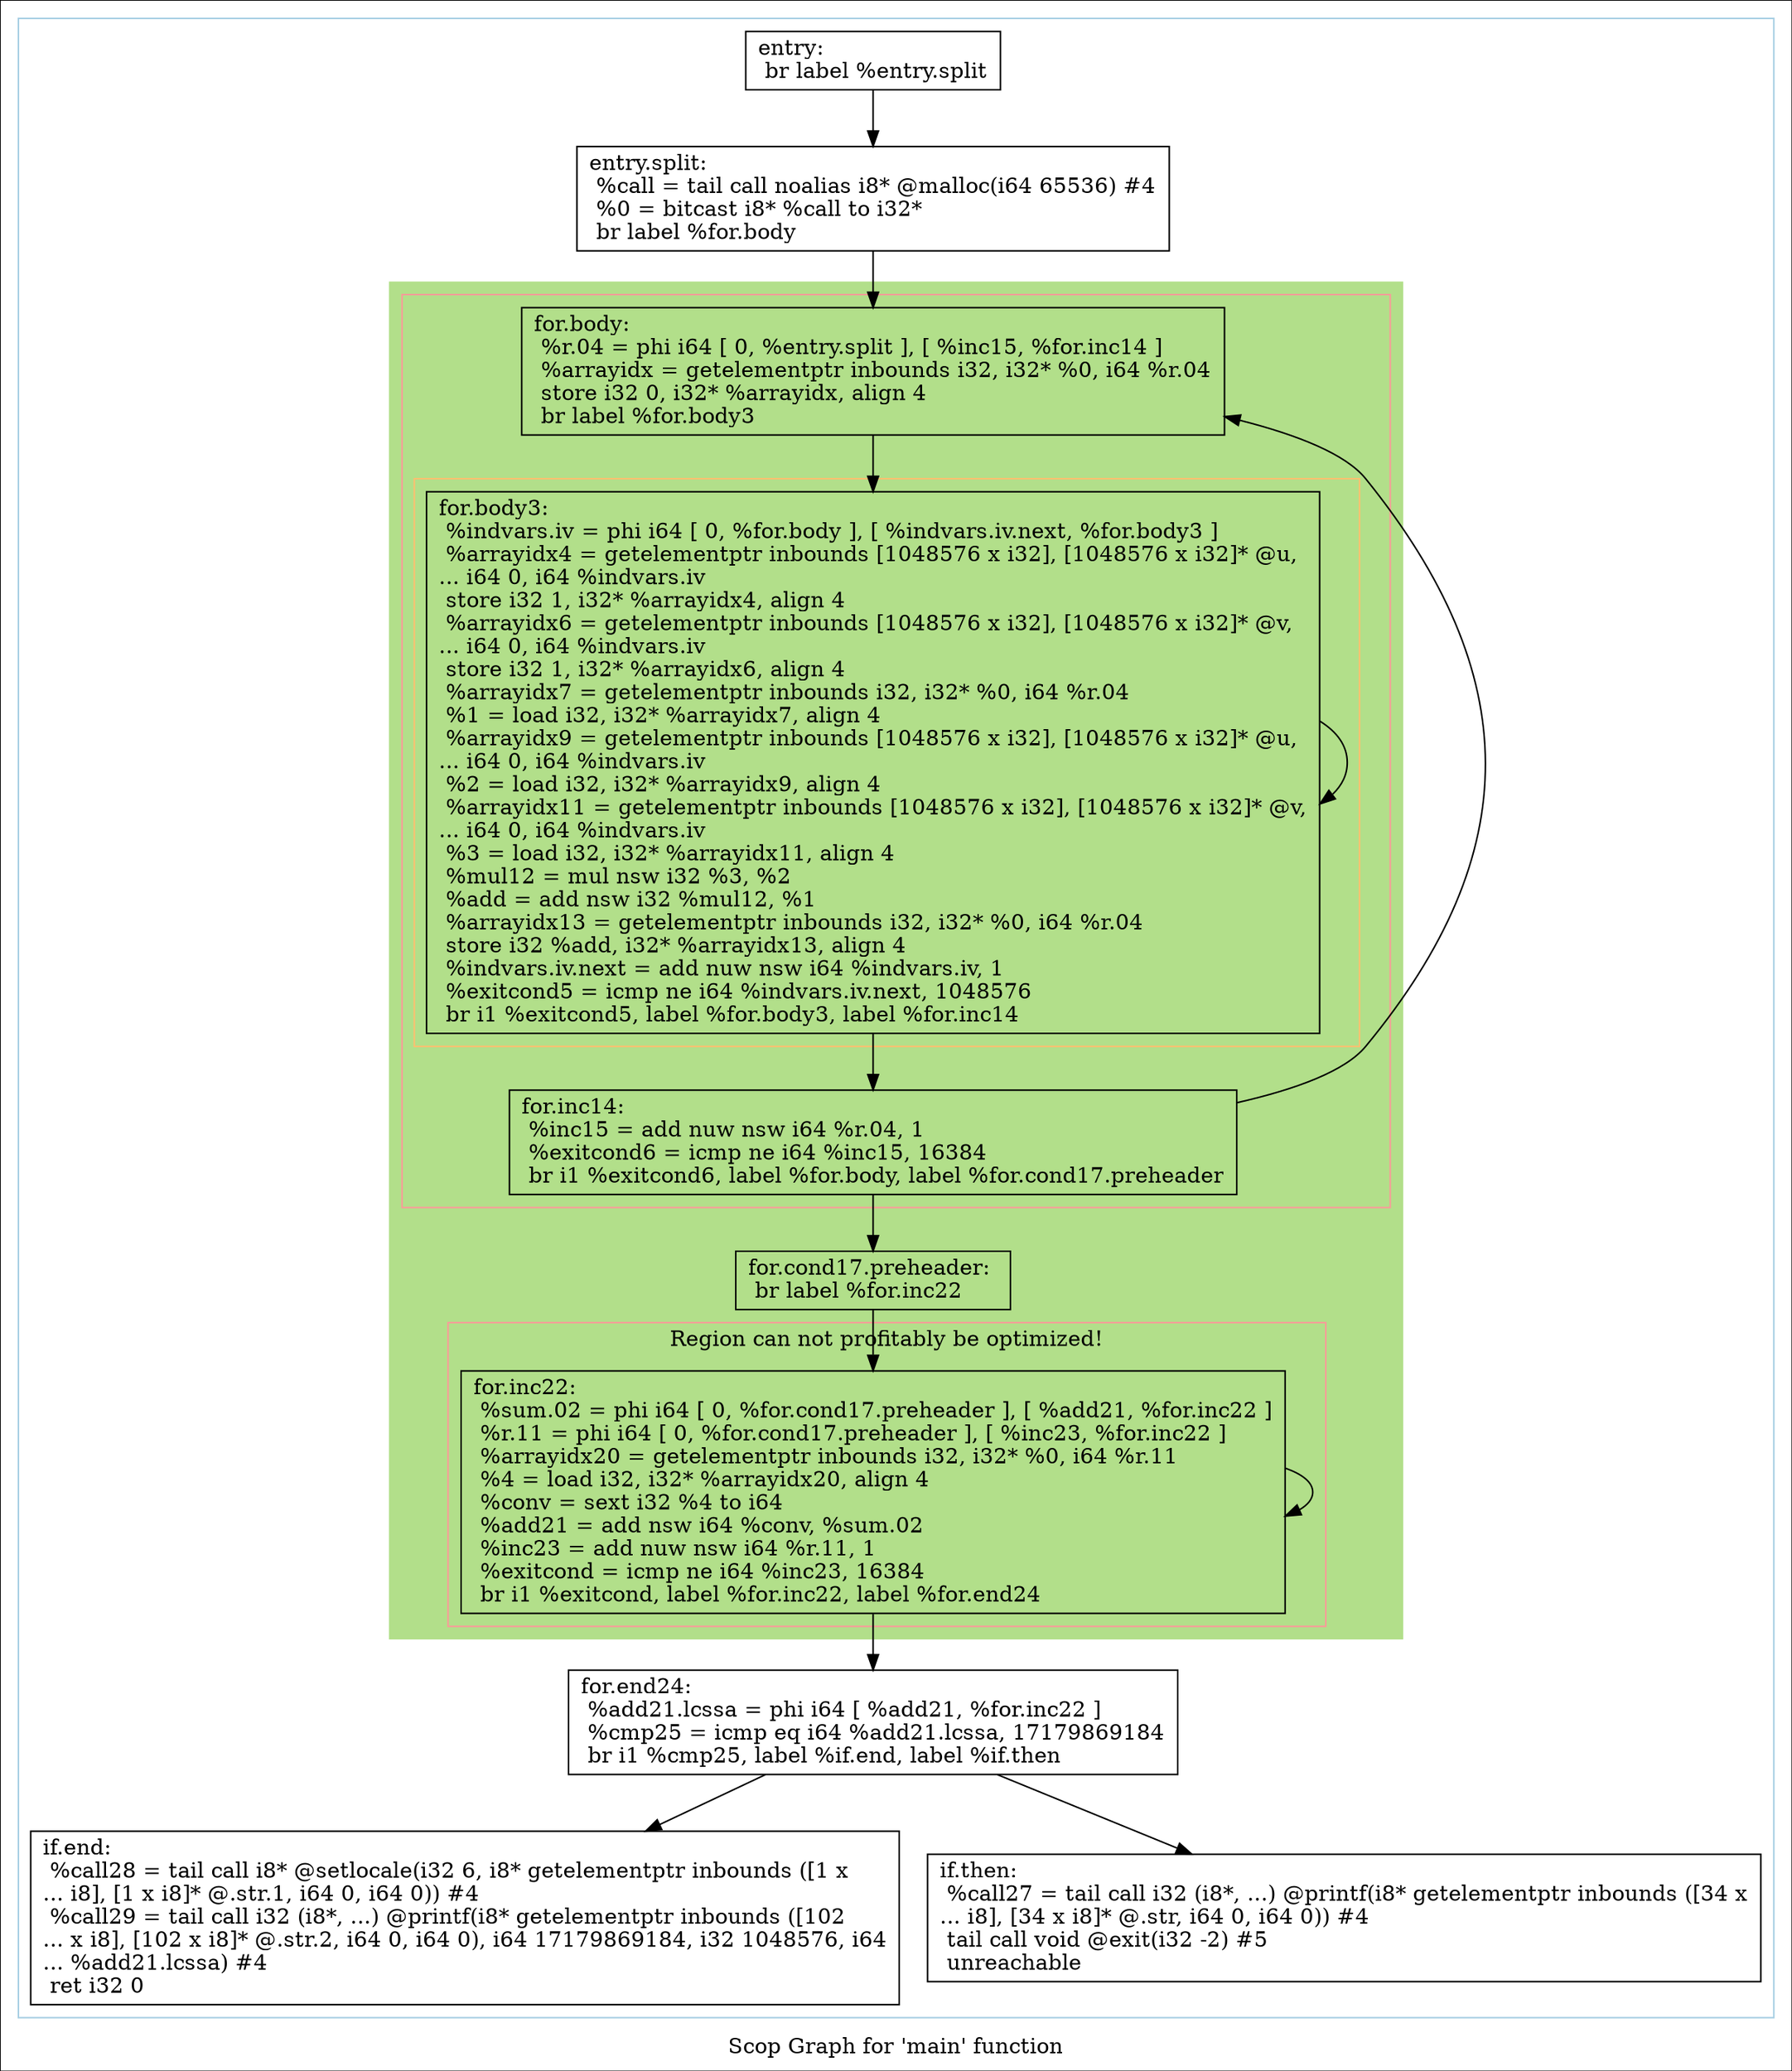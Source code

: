 digraph "Scop Graph for 'main' function" {
	label="Scop Graph for 'main' function";

	Node0x55b6f20 [shape=record,label="{entry:\l  br label %entry.split\l}"];
	Node0x55b6f20 -> Node0x55b71e0;
	Node0x55b71e0 [shape=record,label="{entry.split:                                      \l  %call = tail call noalias i8* @malloc(i64 65536) #4\l  %0 = bitcast i8* %call to i32*\l  br label %for.body\l}"];
	Node0x55b71e0 -> Node0x55b7040;
	Node0x55b7040 [shape=record,label="{for.body:                                         \l  %r.04 = phi i64 [ 0, %entry.split ], [ %inc15, %for.inc14 ]\l  %arrayidx = getelementptr inbounds i32, i32* %0, i64 %r.04\l  store i32 0, i32* %arrayidx, align 4\l  br label %for.body3\l}"];
	Node0x55b7040 -> Node0x55c5740;
	Node0x55c5740 [shape=record,label="{for.body3:                                        \l  %indvars.iv = phi i64 [ 0, %for.body ], [ %indvars.iv.next, %for.body3 ]\l  %arrayidx4 = getelementptr inbounds [1048576 x i32], [1048576 x i32]* @u,\l... i64 0, i64 %indvars.iv\l  store i32 1, i32* %arrayidx4, align 4\l  %arrayidx6 = getelementptr inbounds [1048576 x i32], [1048576 x i32]* @v,\l... i64 0, i64 %indvars.iv\l  store i32 1, i32* %arrayidx6, align 4\l  %arrayidx7 = getelementptr inbounds i32, i32* %0, i64 %r.04\l  %1 = load i32, i32* %arrayidx7, align 4\l  %arrayidx9 = getelementptr inbounds [1048576 x i32], [1048576 x i32]* @u,\l... i64 0, i64 %indvars.iv\l  %2 = load i32, i32* %arrayidx9, align 4\l  %arrayidx11 = getelementptr inbounds [1048576 x i32], [1048576 x i32]* @v,\l... i64 0, i64 %indvars.iv\l  %3 = load i32, i32* %arrayidx11, align 4\l  %mul12 = mul nsw i32 %3, %2\l  %add = add nsw i32 %mul12, %1\l  %arrayidx13 = getelementptr inbounds i32, i32* %0, i64 %r.04\l  store i32 %add, i32* %arrayidx13, align 4\l  %indvars.iv.next = add nuw nsw i64 %indvars.iv, 1\l  %exitcond5 = icmp ne i64 %indvars.iv.next, 1048576\l  br i1 %exitcond5, label %for.body3, label %for.inc14\l}"];
	Node0x55c5740 -> Node0x55c5740[constraint=false];
	Node0x55c5740 -> Node0x55c9df0;
	Node0x55c9df0 [shape=record,label="{for.inc14:                                        \l  %inc15 = add nuw nsw i64 %r.04, 1\l  %exitcond6 = icmp ne i64 %inc15, 16384\l  br i1 %exitcond6, label %for.body, label %for.cond17.preheader\l}"];
	Node0x55c9df0 -> Node0x55b7040[constraint=false];
	Node0x55c9df0 -> Node0x55c7630;
	Node0x55c7630 [shape=record,label="{for.cond17.preheader:                             \l  br label %for.inc22\l}"];
	Node0x55c7630 -> Node0x55c9d80;
	Node0x55c9d80 [shape=record,label="{for.inc22:                                        \l  %sum.02 = phi i64 [ 0, %for.cond17.preheader ], [ %add21, %for.inc22 ]\l  %r.11 = phi i64 [ 0, %for.cond17.preheader ], [ %inc23, %for.inc22 ]\l  %arrayidx20 = getelementptr inbounds i32, i32* %0, i64 %r.11\l  %4 = load i32, i32* %arrayidx20, align 4\l  %conv = sext i32 %4 to i64\l  %add21 = add nsw i64 %conv, %sum.02\l  %inc23 = add nuw nsw i64 %r.11, 1\l  %exitcond = icmp ne i64 %inc23, 16384\l  br i1 %exitcond, label %for.inc22, label %for.end24\l}"];
	Node0x55c9d80 -> Node0x55c9d80[constraint=false];
	Node0x55c9d80 -> Node0x55c70e0;
	Node0x55c70e0 [shape=record,label="{for.end24:                                        \l  %add21.lcssa = phi i64 [ %add21, %for.inc22 ]\l  %cmp25 = icmp eq i64 %add21.lcssa, 17179869184\l  br i1 %cmp25, label %if.end, label %if.then\l}"];
	Node0x55c70e0 -> Node0x55c8fe0;
	Node0x55c70e0 -> Node0x55c7ed0;
	Node0x55c8fe0 [shape=record,label="{if.end:                                           \l  %call28 = tail call i8* @setlocale(i32 6, i8* getelementptr inbounds ([1 x\l... i8], [1 x i8]* @.str.1, i64 0, i64 0)) #4\l  %call29 = tail call i32 (i8*, ...) @printf(i8* getelementptr inbounds ([102\l... x i8], [102 x i8]* @.str.2, i64 0, i64 0), i64 17179869184, i32 1048576, i64\l... %add21.lcssa) #4\l  ret i32 0\l}"];
	Node0x55c7ed0 [shape=record,label="{if.then:                                          \l  %call27 = tail call i32 (i8*, ...) @printf(i8* getelementptr inbounds ([34 x\l... i8], [34 x i8]* @.str, i64 0, i64 0)) #4\l  tail call void @exit(i32 -2) #5\l  unreachable\l}"];
	colorscheme = "paired12"
        subgraph cluster_0x55b6ea0 {
          label = "";
          style = solid;
          color = 1
          subgraph cluster_0x55c7700 {
            label = "";
            style = filled;
            color = 3            subgraph cluster_0x55b8280 {
              label = "";
              style = solid;
              color = 5
              subgraph cluster_0x55b8200 {
                label = "";
                style = solid;
                color = 7
                Node0x55c5740;
              }
              Node0x55b7040;
              Node0x55c9df0;
            }
            subgraph cluster_0x55b6fc0 {
              label = "Region can not profitably be optimized!";
              style = solid;
              color = 5
              Node0x55c9d80;
            }
            Node0x55c7630;
          }
          Node0x55b6f20;
          Node0x55b71e0;
          Node0x55c70e0;
          Node0x55c8fe0;
          Node0x55c7ed0;
        }
}
